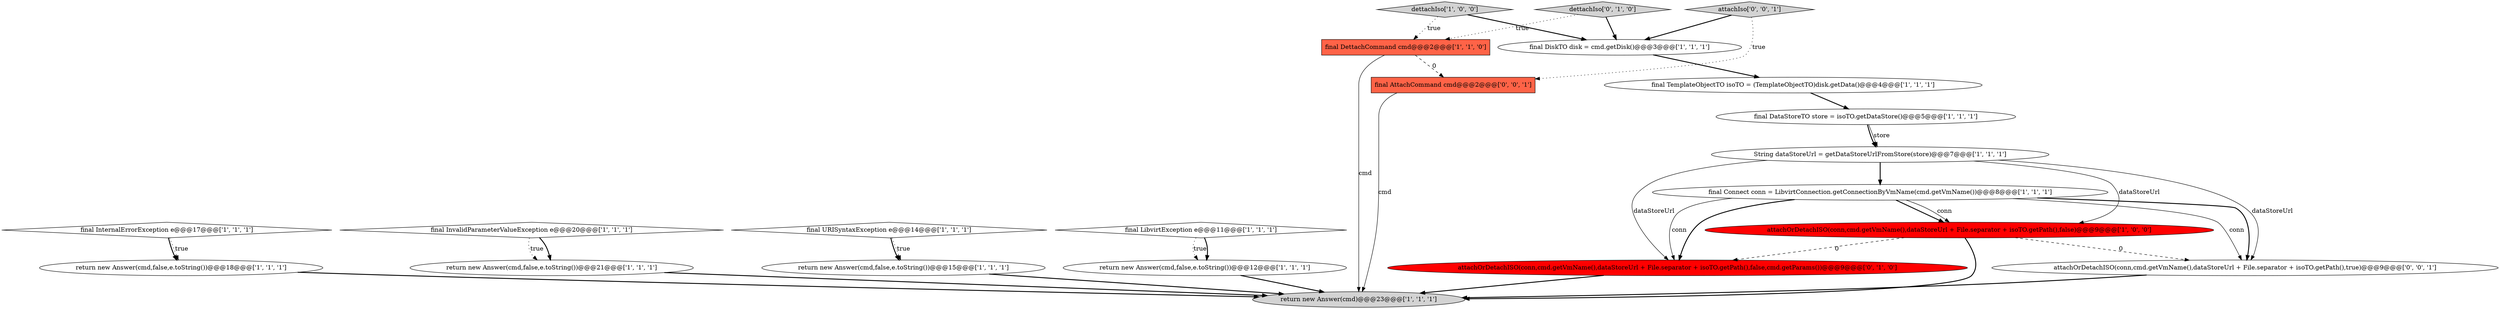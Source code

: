 digraph {
6 [style = filled, label = "final InternalErrorException e@@@17@@@['1', '1', '1']", fillcolor = white, shape = diamond image = "AAA0AAABBB1BBB"];
17 [style = filled, label = "dettachIso['0', '1', '0']", fillcolor = lightgray, shape = diamond image = "AAA0AAABBB2BBB"];
13 [style = filled, label = "final URISyntaxException e@@@14@@@['1', '1', '1']", fillcolor = white, shape = diamond image = "AAA0AAABBB1BBB"];
12 [style = filled, label = "final LibvirtException e@@@11@@@['1', '1', '1']", fillcolor = white, shape = diamond image = "AAA0AAABBB1BBB"];
7 [style = filled, label = "return new Answer(cmd)@@@23@@@['1', '1', '1']", fillcolor = lightgray, shape = ellipse image = "AAA0AAABBB1BBB"];
16 [style = filled, label = "return new Answer(cmd,false,e.toString())@@@18@@@['1', '1', '1']", fillcolor = white, shape = ellipse image = "AAA0AAABBB1BBB"];
0 [style = filled, label = "final DettachCommand cmd@@@2@@@['1', '1', '0']", fillcolor = tomato, shape = box image = "AAA0AAABBB1BBB"];
2 [style = filled, label = "final TemplateObjectTO isoTO = (TemplateObjectTO)disk.getData()@@@4@@@['1', '1', '1']", fillcolor = white, shape = ellipse image = "AAA0AAABBB1BBB"];
15 [style = filled, label = "attachOrDetachISO(conn,cmd.getVmName(),dataStoreUrl + File.separator + isoTO.getPath(),false)@@@9@@@['1', '0', '0']", fillcolor = red, shape = ellipse image = "AAA1AAABBB1BBB"];
20 [style = filled, label = "attachIso['0', '0', '1']", fillcolor = lightgray, shape = diamond image = "AAA0AAABBB3BBB"];
10 [style = filled, label = "final DataStoreTO store = isoTO.getDataStore()@@@5@@@['1', '1', '1']", fillcolor = white, shape = ellipse image = "AAA0AAABBB1BBB"];
3 [style = filled, label = "return new Answer(cmd,false,e.toString())@@@21@@@['1', '1', '1']", fillcolor = white, shape = ellipse image = "AAA0AAABBB1BBB"];
21 [style = filled, label = "final AttachCommand cmd@@@2@@@['0', '0', '1']", fillcolor = tomato, shape = box image = "AAA0AAABBB3BBB"];
1 [style = filled, label = "return new Answer(cmd,false,e.toString())@@@15@@@['1', '1', '1']", fillcolor = white, shape = ellipse image = "AAA0AAABBB1BBB"];
14 [style = filled, label = "dettachIso['1', '0', '0']", fillcolor = lightgray, shape = diamond image = "AAA0AAABBB1BBB"];
5 [style = filled, label = "final InvalidParameterValueException e@@@20@@@['1', '1', '1']", fillcolor = white, shape = diamond image = "AAA0AAABBB1BBB"];
8 [style = filled, label = "return new Answer(cmd,false,e.toString())@@@12@@@['1', '1', '1']", fillcolor = white, shape = ellipse image = "AAA0AAABBB1BBB"];
18 [style = filled, label = "attachOrDetachISO(conn,cmd.getVmName(),dataStoreUrl + File.separator + isoTO.getPath(),false,cmd.getParams())@@@9@@@['0', '1', '0']", fillcolor = red, shape = ellipse image = "AAA1AAABBB2BBB"];
4 [style = filled, label = "final Connect conn = LibvirtConnection.getConnectionByVmName(cmd.getVmName())@@@8@@@['1', '1', '1']", fillcolor = white, shape = ellipse image = "AAA0AAABBB1BBB"];
11 [style = filled, label = "final DiskTO disk = cmd.getDisk()@@@3@@@['1', '1', '1']", fillcolor = white, shape = ellipse image = "AAA0AAABBB1BBB"];
19 [style = filled, label = "attachOrDetachISO(conn,cmd.getVmName(),dataStoreUrl + File.separator + isoTO.getPath(),true)@@@9@@@['0', '0', '1']", fillcolor = white, shape = ellipse image = "AAA0AAABBB3BBB"];
9 [style = filled, label = "String dataStoreUrl = getDataStoreUrlFromStore(store)@@@7@@@['1', '1', '1']", fillcolor = white, shape = ellipse image = "AAA0AAABBB1BBB"];
0->7 [style = solid, label="cmd"];
5->3 [style = bold, label=""];
17->0 [style = dotted, label="true"];
4->18 [style = solid, label="conn"];
15->7 [style = bold, label=""];
14->0 [style = dotted, label="true"];
12->8 [style = dotted, label="true"];
9->4 [style = bold, label=""];
4->15 [style = bold, label=""];
4->19 [style = bold, label=""];
16->7 [style = bold, label=""];
15->18 [style = dashed, label="0"];
4->18 [style = bold, label=""];
20->21 [style = dotted, label="true"];
15->19 [style = dashed, label="0"];
5->3 [style = dotted, label="true"];
2->10 [style = bold, label=""];
1->7 [style = bold, label=""];
11->2 [style = bold, label=""];
13->1 [style = bold, label=""];
8->7 [style = bold, label=""];
13->1 [style = dotted, label="true"];
9->19 [style = solid, label="dataStoreUrl"];
3->7 [style = bold, label=""];
6->16 [style = bold, label=""];
12->8 [style = bold, label=""];
0->21 [style = dashed, label="0"];
9->18 [style = solid, label="dataStoreUrl"];
10->9 [style = solid, label="store"];
4->19 [style = solid, label="conn"];
9->15 [style = solid, label="dataStoreUrl"];
21->7 [style = solid, label="cmd"];
10->9 [style = bold, label=""];
18->7 [style = bold, label=""];
4->15 [style = solid, label="conn"];
14->11 [style = bold, label=""];
19->7 [style = bold, label=""];
6->16 [style = dotted, label="true"];
20->11 [style = bold, label=""];
17->11 [style = bold, label=""];
}
